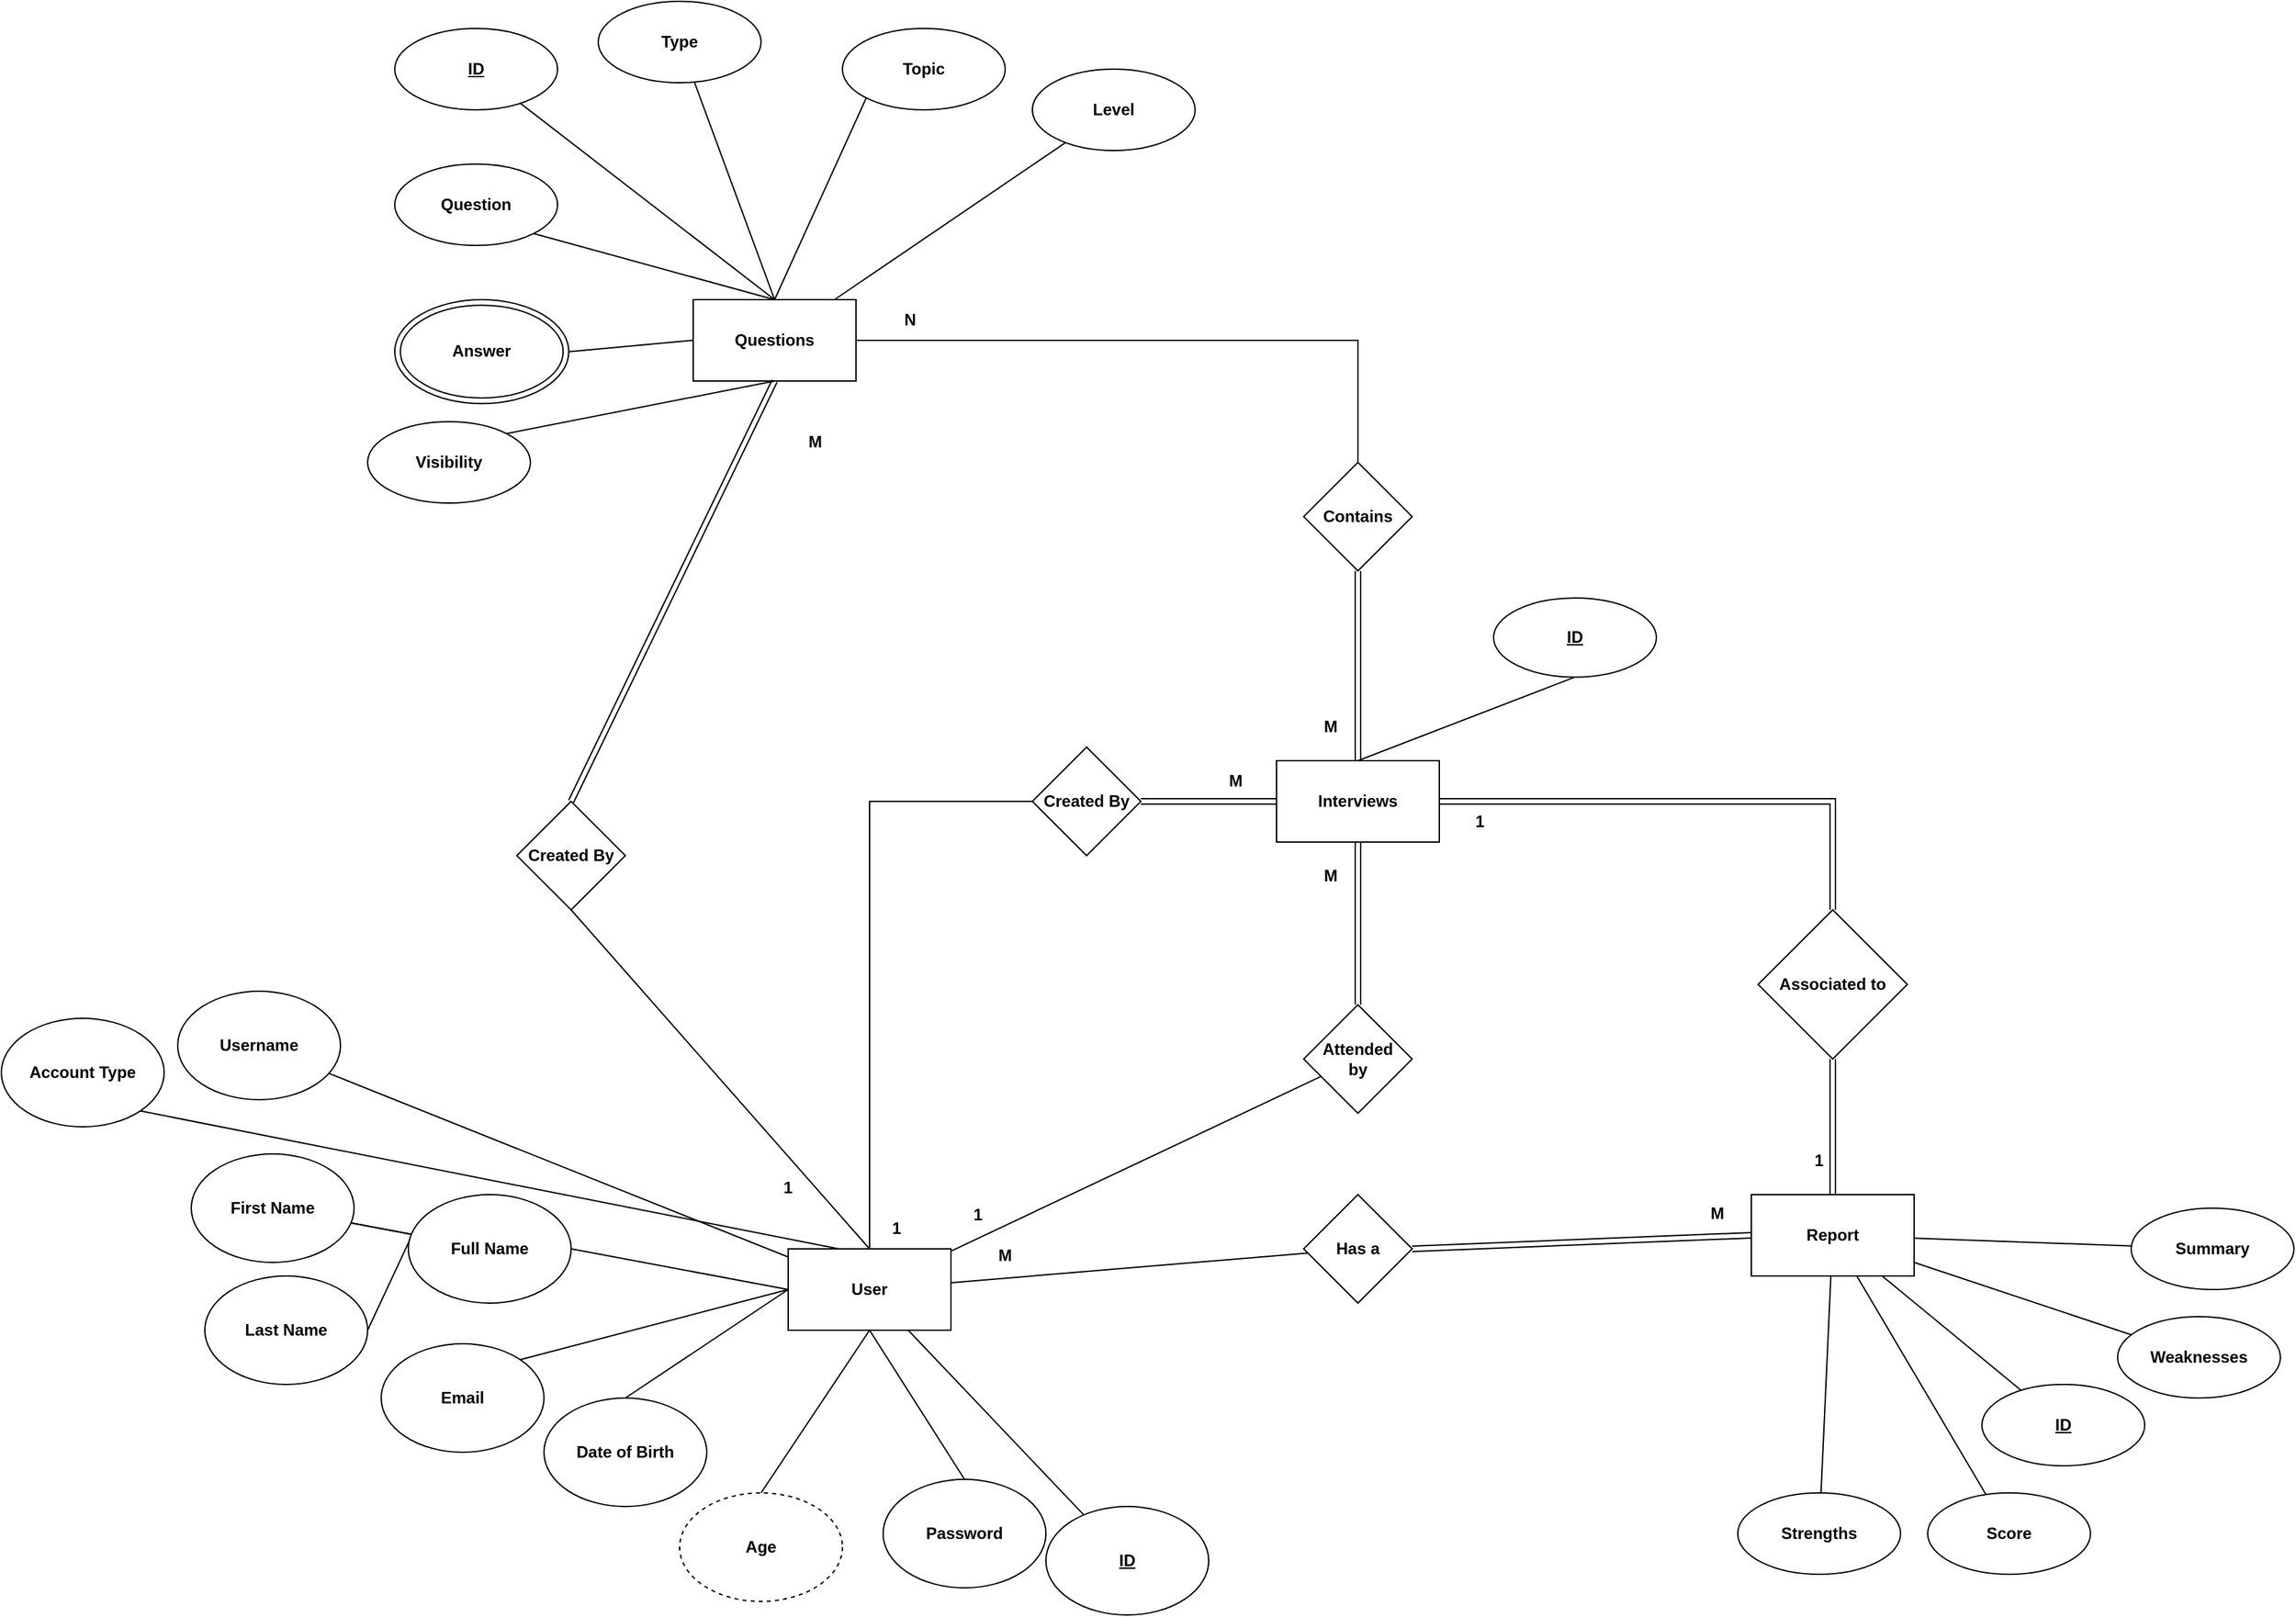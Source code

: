 <mxfile version="20.6.0" type="device"><diagram id="gMeY4CiZzxiTSthGEyME" name="Page-1"><mxGraphModel dx="1371" dy="1444" grid="1" gridSize="10" guides="1" tooltips="1" connect="1" arrows="1" fold="1" page="0" pageScale="1" pageWidth="1100" pageHeight="850" math="0" shadow="0"><root><mxCell id="0"/><mxCell id="1" parent="0"/><mxCell id="HzVAY1CZKWsbAnJS4__g-11" style="edgeStyle=none;rounded=0;orthogonalLoop=1;jettySize=auto;html=1;exitX=0;exitY=0.5;exitDx=0;exitDy=0;entryX=1;entryY=0.5;entryDx=0;entryDy=0;endArrow=none;endFill=0;" parent="1" source="HzVAY1CZKWsbAnJS4__g-1" target="HzVAY1CZKWsbAnJS4__g-2" edge="1"><mxGeometry relative="1" as="geometry"/></mxCell><mxCell id="HzVAY1CZKWsbAnJS4__g-12" style="edgeStyle=none;rounded=0;orthogonalLoop=1;jettySize=auto;html=1;exitX=0;exitY=0.5;exitDx=0;exitDy=0;entryX=1;entryY=0;entryDx=0;entryDy=0;endArrow=none;endFill=0;" parent="1" source="HzVAY1CZKWsbAnJS4__g-1" target="HzVAY1CZKWsbAnJS4__g-4" edge="1"><mxGeometry relative="1" as="geometry"/></mxCell><mxCell id="HzVAY1CZKWsbAnJS4__g-13" style="edgeStyle=none;rounded=0;orthogonalLoop=1;jettySize=auto;html=1;exitX=0;exitY=0.5;exitDx=0;exitDy=0;entryX=0.5;entryY=0;entryDx=0;entryDy=0;endArrow=none;endFill=0;" parent="1" source="HzVAY1CZKWsbAnJS4__g-1" target="HzVAY1CZKWsbAnJS4__g-6" edge="1"><mxGeometry relative="1" as="geometry"/></mxCell><mxCell id="HzVAY1CZKWsbAnJS4__g-14" style="edgeStyle=none;rounded=0;orthogonalLoop=1;jettySize=auto;html=1;exitX=0.5;exitY=1;exitDx=0;exitDy=0;entryX=0.5;entryY=0;entryDx=0;entryDy=0;endArrow=none;endFill=0;" parent="1" source="HzVAY1CZKWsbAnJS4__g-1" target="HzVAY1CZKWsbAnJS4__g-7" edge="1"><mxGeometry relative="1" as="geometry"/></mxCell><mxCell id="HzVAY1CZKWsbAnJS4__g-15" style="edgeStyle=none;rounded=0;orthogonalLoop=1;jettySize=auto;html=1;exitX=0.5;exitY=1;exitDx=0;exitDy=0;entryX=0.5;entryY=0;entryDx=0;entryDy=0;endArrow=none;endFill=0;" parent="1" source="HzVAY1CZKWsbAnJS4__g-1" target="HzVAY1CZKWsbAnJS4__g-5" edge="1"><mxGeometry relative="1" as="geometry"/></mxCell><mxCell id="HzVAY1CZKWsbAnJS4__g-17" style="edgeStyle=none;rounded=0;orthogonalLoop=1;jettySize=auto;html=1;exitX=0.353;exitY=0.017;exitDx=0;exitDy=0;entryX=1;entryY=1;entryDx=0;entryDy=0;endArrow=none;endFill=0;exitPerimeter=0;" parent="1" source="HzVAY1CZKWsbAnJS4__g-1" target="HzVAY1CZKWsbAnJS4__g-16" edge="1"><mxGeometry relative="1" as="geometry"/></mxCell><mxCell id="HzVAY1CZKWsbAnJS4__g-20" value="" style="edgeStyle=none;rounded=0;orthogonalLoop=1;jettySize=auto;html=1;endArrow=none;endFill=0;" parent="1" source="HzVAY1CZKWsbAnJS4__g-1" target="HzVAY1CZKWsbAnJS4__g-18" edge="1"><mxGeometry relative="1" as="geometry"/></mxCell><mxCell id="HzVAY1CZKWsbAnJS4__g-34" value="" style="edgeStyle=none;rounded=0;orthogonalLoop=1;jettySize=auto;html=1;endArrow=none;endFill=0;" parent="1" source="HzVAY1CZKWsbAnJS4__g-1" target="HzVAY1CZKWsbAnJS4__g-33" edge="1"><mxGeometry relative="1" as="geometry"/></mxCell><mxCell id="2QGJPH2X2eXKXfC0UT2v-19" style="edgeStyle=none;rounded=0;orthogonalLoop=1;jettySize=auto;html=1;exitX=0.5;exitY=0;exitDx=0;exitDy=0;entryX=0;entryY=0.5;entryDx=0;entryDy=0;endArrow=none;endFill=0;" parent="1" source="HzVAY1CZKWsbAnJS4__g-1" target="2QGJPH2X2eXKXfC0UT2v-16" edge="1"><mxGeometry relative="1" as="geometry"><Array as="points"><mxPoint x="430" y="-140"/></Array></mxGeometry></mxCell><mxCell id="2QGJPH2X2eXKXfC0UT2v-56" value="" style="edgeStyle=none;rounded=0;orthogonalLoop=1;jettySize=auto;html=1;endArrow=none;endFill=0;" parent="1" source="HzVAY1CZKWsbAnJS4__g-1" target="2QGJPH2X2eXKXfC0UT2v-55" edge="1"><mxGeometry relative="1" as="geometry"/></mxCell><mxCell id="hUSrb9NRgbdeAinimwuL-2" value="" style="rounded=0;orthogonalLoop=1;jettySize=auto;html=1;endArrow=none;endFill=0;" edge="1" parent="1" source="HzVAY1CZKWsbAnJS4__g-1" target="hUSrb9NRgbdeAinimwuL-1"><mxGeometry relative="1" as="geometry"/></mxCell><mxCell id="HzVAY1CZKWsbAnJS4__g-1" value="&lt;b&gt;User&lt;/b&gt;" style="rounded=0;whiteSpace=wrap;html=1;" parent="1" vertex="1"><mxGeometry x="370" y="190" width="120" height="60" as="geometry"/></mxCell><mxCell id="HzVAY1CZKWsbAnJS4__g-24" value="" style="edgeStyle=none;rounded=0;orthogonalLoop=1;jettySize=auto;html=1;endArrow=none;endFill=0;" parent="1" source="HzVAY1CZKWsbAnJS4__g-2" target="HzVAY1CZKWsbAnJS4__g-22" edge="1"><mxGeometry relative="1" as="geometry"/></mxCell><mxCell id="HzVAY1CZKWsbAnJS4__g-25" value="" style="edgeStyle=none;rounded=0;orthogonalLoop=1;jettySize=auto;html=1;endArrow=none;endFill=0;" parent="1" source="HzVAY1CZKWsbAnJS4__g-2" target="HzVAY1CZKWsbAnJS4__g-22" edge="1"><mxGeometry relative="1" as="geometry"/></mxCell><mxCell id="HzVAY1CZKWsbAnJS4__g-27" style="edgeStyle=none;rounded=0;orthogonalLoop=1;jettySize=auto;html=1;exitX=0.021;exitY=0.379;exitDx=0;exitDy=0;entryX=1;entryY=0.5;entryDx=0;entryDy=0;endArrow=none;endFill=0;exitPerimeter=0;" parent="1" source="HzVAY1CZKWsbAnJS4__g-2" target="HzVAY1CZKWsbAnJS4__g-23" edge="1"><mxGeometry relative="1" as="geometry"/></mxCell><mxCell id="HzVAY1CZKWsbAnJS4__g-2" value="&lt;b&gt;Full Name&lt;br&gt;&lt;/b&gt;" style="ellipse;whiteSpace=wrap;html=1;strokeColor=default;" parent="1" vertex="1"><mxGeometry x="90" y="150" width="120" height="80" as="geometry"/></mxCell><mxCell id="HzVAY1CZKWsbAnJS4__g-4" value="&lt;b&gt;Email&lt;br&gt;&lt;/b&gt;" style="ellipse;whiteSpace=wrap;html=1;" parent="1" vertex="1"><mxGeometry x="70" y="260" width="120" height="80" as="geometry"/></mxCell><mxCell id="HzVAY1CZKWsbAnJS4__g-5" value="&lt;b&gt;Password&lt;br&gt;&lt;/b&gt;" style="ellipse;whiteSpace=wrap;html=1;" parent="1" vertex="1"><mxGeometry x="440" y="360" width="120" height="80" as="geometry"/></mxCell><mxCell id="HzVAY1CZKWsbAnJS4__g-6" value="&lt;b&gt;Date of Birth&lt;br&gt;&lt;/b&gt;" style="ellipse;whiteSpace=wrap;html=1;" parent="1" vertex="1"><mxGeometry x="190" y="300" width="120" height="80" as="geometry"/></mxCell><mxCell id="HzVAY1CZKWsbAnJS4__g-7" value="&lt;b&gt;Age&lt;br&gt;&lt;/b&gt;" style="ellipse;whiteSpace=wrap;html=1;dashed=1;" parent="1" vertex="1"><mxGeometry x="290" y="370" width="120" height="80" as="geometry"/></mxCell><mxCell id="HzVAY1CZKWsbAnJS4__g-16" value="&lt;b&gt;Account Type&lt;br&gt;&lt;/b&gt;" style="ellipse;whiteSpace=wrap;html=1;" parent="1" vertex="1"><mxGeometry x="-210" y="20" width="120" height="80" as="geometry"/></mxCell><mxCell id="HzVAY1CZKWsbAnJS4__g-18" value="&lt;b&gt;Username&lt;br&gt;&lt;/b&gt;" style="ellipse;whiteSpace=wrap;html=1;" parent="1" vertex="1"><mxGeometry x="-80" width="120" height="80" as="geometry"/></mxCell><mxCell id="HzVAY1CZKWsbAnJS4__g-22" value="&lt;b&gt;First Name&lt;/b&gt;" style="ellipse;whiteSpace=wrap;html=1;strokeColor=default;" parent="1" vertex="1"><mxGeometry x="-70" y="120" width="120" height="80" as="geometry"/></mxCell><mxCell id="HzVAY1CZKWsbAnJS4__g-23" value="&lt;b&gt;Last Name&lt;/b&gt;" style="ellipse;whiteSpace=wrap;html=1;strokeColor=default;" parent="1" vertex="1"><mxGeometry x="-60" y="210" width="120" height="80" as="geometry"/></mxCell><mxCell id="HzVAY1CZKWsbAnJS4__g-29" style="edgeStyle=none;rounded=0;orthogonalLoop=1;jettySize=auto;html=1;entryX=1;entryY=1;entryDx=0;entryDy=0;endArrow=none;endFill=0;exitX=0.5;exitY=0;exitDx=0;exitDy=0;" parent="1" source="HzVAY1CZKWsbAnJS4__g-31" target="HzVAY1CZKWsbAnJS4__g-35" edge="1"><mxGeometry relative="1" as="geometry"><mxPoint x="172.426" y="-531.716" as="targetPoint"/><mxPoint x="380" y="-550" as="sourcePoint"/></mxGeometry></mxCell><mxCell id="HzVAY1CZKWsbAnJS4__g-30" value="" style="edgeStyle=none;rounded=0;orthogonalLoop=1;jettySize=auto;html=1;endArrow=none;endFill=0;exitX=0.5;exitY=0;exitDx=0;exitDy=0;" parent="1" source="HzVAY1CZKWsbAnJS4__g-31" target="HzVAY1CZKWsbAnJS4__g-32" edge="1"><mxGeometry relative="1" as="geometry"/></mxCell><mxCell id="HzVAY1CZKWsbAnJS4__g-41" style="edgeStyle=none;rounded=0;orthogonalLoop=1;jettySize=auto;html=1;exitX=0;exitY=0.5;exitDx=0;exitDy=0;entryX=1;entryY=0.5;entryDx=0;entryDy=0;endArrow=none;endFill=0;" parent="1" source="HzVAY1CZKWsbAnJS4__g-31" target="HzVAY1CZKWsbAnJS4__g-40" edge="1"><mxGeometry relative="1" as="geometry"/></mxCell><mxCell id="HzVAY1CZKWsbAnJS4__g-48" style="edgeStyle=none;rounded=0;orthogonalLoop=1;jettySize=auto;html=1;exitX=0.5;exitY=1;exitDx=0;exitDy=0;entryX=1;entryY=0;entryDx=0;entryDy=0;endArrow=none;endFill=0;" parent="1" source="HzVAY1CZKWsbAnJS4__g-31" target="HzVAY1CZKWsbAnJS4__g-47" edge="1"><mxGeometry relative="1" as="geometry"/></mxCell><mxCell id="HzVAY1CZKWsbAnJS4__g-51" style="edgeStyle=none;rounded=0;orthogonalLoop=1;jettySize=auto;html=1;exitX=0.5;exitY=0;exitDx=0;exitDy=0;entryX=0;entryY=1;entryDx=0;entryDy=0;endArrow=none;endFill=0;" parent="1" source="HzVAY1CZKWsbAnJS4__g-31" target="HzVAY1CZKWsbAnJS4__g-50" edge="1"><mxGeometry relative="1" as="geometry"/></mxCell><mxCell id="2QGJPH2X2eXKXfC0UT2v-11" value="" style="edgeStyle=none;rounded=0;orthogonalLoop=1;jettySize=auto;html=1;endArrow=none;endFill=0;" parent="1" source="HzVAY1CZKWsbAnJS4__g-31" target="2QGJPH2X2eXKXfC0UT2v-10" edge="1"><mxGeometry relative="1" as="geometry"/></mxCell><mxCell id="2QGJPH2X2eXKXfC0UT2v-22" style="edgeStyle=none;rounded=0;orthogonalLoop=1;jettySize=auto;html=1;exitX=1;exitY=0.5;exitDx=0;exitDy=0;entryX=0.5;entryY=0;entryDx=0;entryDy=0;endArrow=none;endFill=0;" parent="1" source="HzVAY1CZKWsbAnJS4__g-31" target="2QGJPH2X2eXKXfC0UT2v-20" edge="1"><mxGeometry relative="1" as="geometry"><Array as="points"><mxPoint x="790" y="-480"/></Array></mxGeometry></mxCell><mxCell id="2QGJPH2X2eXKXfC0UT2v-36" value="" style="edgeStyle=none;rounded=0;orthogonalLoop=1;jettySize=auto;html=1;endArrow=none;endFill=0;exitX=0.5;exitY=0;exitDx=0;exitDy=0;" parent="1" source="HzVAY1CZKWsbAnJS4__g-31" target="2QGJPH2X2eXKXfC0UT2v-35" edge="1"><mxGeometry relative="1" as="geometry"/></mxCell><mxCell id="HzVAY1CZKWsbAnJS4__g-31" value="&lt;b&gt;Questions&lt;/b&gt;" style="rounded=0;whiteSpace=wrap;html=1;" parent="1" vertex="1"><mxGeometry x="300" y="-510" width="120" height="60" as="geometry"/></mxCell><mxCell id="HzVAY1CZKWsbAnJS4__g-32" value="&lt;b&gt;&lt;u&gt;ID&lt;/u&gt;&lt;br&gt;&lt;/b&gt;" style="ellipse;whiteSpace=wrap;html=1;" parent="1" vertex="1"><mxGeometry x="80" y="-710" width="120" height="60" as="geometry"/></mxCell><mxCell id="HzVAY1CZKWsbAnJS4__g-33" value="&lt;b&gt;&lt;u&gt;ID&lt;/u&gt;&lt;br&gt;&lt;/b&gt;" style="ellipse;whiteSpace=wrap;html=1;" parent="1" vertex="1"><mxGeometry x="560" y="380" width="120" height="80" as="geometry"/></mxCell><mxCell id="HzVAY1CZKWsbAnJS4__g-35" value="&lt;b&gt;Question&lt;br&gt;&lt;/b&gt;" style="ellipse;whiteSpace=wrap;html=1;" parent="1" vertex="1"><mxGeometry x="80" y="-610" width="120" height="60" as="geometry"/></mxCell><mxCell id="2QGJPH2X2eXKXfC0UT2v-13" style="edgeStyle=none;rounded=0;orthogonalLoop=1;jettySize=auto;html=1;exitX=0.5;exitY=0;exitDx=0;exitDy=0;entryX=0.5;entryY=1;entryDx=0;entryDy=0;endArrow=none;endFill=0;" parent="1" source="HzVAY1CZKWsbAnJS4__g-42" target="HzVAY1CZKWsbAnJS4__g-43" edge="1"><mxGeometry relative="1" as="geometry"/></mxCell><mxCell id="2QGJPH2X2eXKXfC0UT2v-17" value="" style="edgeStyle=none;rounded=0;orthogonalLoop=1;jettySize=auto;html=1;endArrow=none;endFill=0;shape=link;" parent="1" source="HzVAY1CZKWsbAnJS4__g-42" target="2QGJPH2X2eXKXfC0UT2v-16" edge="1"><mxGeometry relative="1" as="geometry"/></mxCell><mxCell id="2QGJPH2X2eXKXfC0UT2v-21" value="" style="edgeStyle=none;rounded=0;orthogonalLoop=1;jettySize=auto;html=1;endArrow=none;endFill=0;shape=link;" parent="1" source="HzVAY1CZKWsbAnJS4__g-42" target="2QGJPH2X2eXKXfC0UT2v-20" edge="1"><mxGeometry relative="1" as="geometry"/></mxCell><mxCell id="HzVAY1CZKWsbAnJS4__g-42" value="&lt;b&gt;Interviews&lt;/b&gt;" style="rounded=0;whiteSpace=wrap;html=1;strokeColor=default;" parent="1" vertex="1"><mxGeometry x="730" y="-170" width="120" height="60" as="geometry"/></mxCell><mxCell id="HzVAY1CZKWsbAnJS4__g-43" value="&lt;b&gt;&lt;u&gt;ID&lt;/u&gt;&lt;br&gt;&lt;/b&gt;" style="ellipse;whiteSpace=wrap;html=1;" parent="1" vertex="1"><mxGeometry x="890" y="-290" width="120" height="58.33" as="geometry"/></mxCell><mxCell id="HzVAY1CZKWsbAnJS4__g-47" value="&lt;b&gt;Visibility&lt;br&gt;&lt;/b&gt;" style="ellipse;whiteSpace=wrap;html=1;" parent="1" vertex="1"><mxGeometry x="60" y="-420" width="120" height="60" as="geometry"/></mxCell><mxCell id="HzVAY1CZKWsbAnJS4__g-50" value="&lt;b&gt;Topic&lt;br&gt;&lt;/b&gt;" style="ellipse;whiteSpace=wrap;html=1;" parent="1" vertex="1"><mxGeometry x="410" y="-710" width="120" height="60" as="geometry"/></mxCell><mxCell id="2QGJPH2X2eXKXfC0UT2v-10" value="&lt;b&gt;Level&lt;/b&gt;" style="ellipse;whiteSpace=wrap;html=1;rounded=0;" parent="1" vertex="1"><mxGeometry x="550" y="-680.0" width="120" height="60" as="geometry"/></mxCell><mxCell id="2QGJPH2X2eXKXfC0UT2v-16" value="&lt;b&gt;Created By&lt;/b&gt;" style="rhombus;whiteSpace=wrap;html=1;rounded=0;" parent="1" vertex="1"><mxGeometry x="550" y="-180" width="80" height="80" as="geometry"/></mxCell><mxCell id="2QGJPH2X2eXKXfC0UT2v-20" value="&lt;b&gt;Contains&lt;/b&gt;" style="rhombus;whiteSpace=wrap;html=1;rounded=0;" parent="1" vertex="1"><mxGeometry x="750" y="-390" width="80" height="80" as="geometry"/></mxCell><mxCell id="2QGJPH2X2eXKXfC0UT2v-23" value="&lt;b&gt;N&lt;/b&gt;" style="text;html=1;strokeColor=none;fillColor=none;align=center;verticalAlign=middle;whiteSpace=wrap;rounded=0;" parent="1" vertex="1"><mxGeometry x="430" y="-510" width="60" height="30" as="geometry"/></mxCell><mxCell id="2QGJPH2X2eXKXfC0UT2v-24" value="&lt;b&gt;M&lt;/b&gt;" style="text;html=1;strokeColor=none;fillColor=none;align=center;verticalAlign=middle;whiteSpace=wrap;rounded=0;" parent="1" vertex="1"><mxGeometry x="740" y="-210" width="60" height="30" as="geometry"/></mxCell><mxCell id="2QGJPH2X2eXKXfC0UT2v-25" value="&lt;b&gt;1&lt;/b&gt;" style="text;html=1;strokeColor=none;fillColor=none;align=center;verticalAlign=middle;whiteSpace=wrap;rounded=0;" parent="1" vertex="1"><mxGeometry x="420" y="160" width="60" height="30" as="geometry"/></mxCell><mxCell id="2QGJPH2X2eXKXfC0UT2v-28" value="&lt;b&gt;M&lt;/b&gt;" style="text;html=1;strokeColor=none;fillColor=none;align=center;verticalAlign=middle;whiteSpace=wrap;rounded=0;" parent="1" vertex="1"><mxGeometry x="670" y="-170" width="60" height="30" as="geometry"/></mxCell><mxCell id="2QGJPH2X2eXKXfC0UT2v-30" style="edgeStyle=none;rounded=0;orthogonalLoop=1;jettySize=auto;html=1;exitX=0.5;exitY=0;exitDx=0;exitDy=0;entryX=0.5;entryY=1;entryDx=0;entryDy=0;endArrow=none;endFill=0;shape=link;" parent="1" source="2QGJPH2X2eXKXfC0UT2v-29" target="HzVAY1CZKWsbAnJS4__g-31" edge="1"><mxGeometry relative="1" as="geometry"/></mxCell><mxCell id="2QGJPH2X2eXKXfC0UT2v-31" style="edgeStyle=none;rounded=0;orthogonalLoop=1;jettySize=auto;html=1;exitX=0.5;exitY=1;exitDx=0;exitDy=0;entryX=0.5;entryY=0;entryDx=0;entryDy=0;endArrow=none;endFill=0;" parent="1" source="2QGJPH2X2eXKXfC0UT2v-29" target="HzVAY1CZKWsbAnJS4__g-1" edge="1"><mxGeometry relative="1" as="geometry"/></mxCell><mxCell id="2QGJPH2X2eXKXfC0UT2v-29" value="&lt;b&gt;Created By&lt;/b&gt;" style="rhombus;whiteSpace=wrap;html=1;" parent="1" vertex="1"><mxGeometry x="170" y="-140.0" width="80" height="80" as="geometry"/></mxCell><mxCell id="2QGJPH2X2eXKXfC0UT2v-32" style="edgeStyle=none;rounded=0;orthogonalLoop=1;jettySize=auto;html=1;exitX=0.5;exitY=1;exitDx=0;exitDy=0;endArrow=none;endFill=0;" parent="1" source="HzVAY1CZKWsbAnJS4__g-18" target="HzVAY1CZKWsbAnJS4__g-18" edge="1"><mxGeometry relative="1" as="geometry"/></mxCell><mxCell id="2QGJPH2X2eXKXfC0UT2v-33" value="&lt;b&gt;M&lt;/b&gt;" style="text;html=1;strokeColor=none;fillColor=none;align=center;verticalAlign=middle;whiteSpace=wrap;rounded=0;" parent="1" vertex="1"><mxGeometry x="360" y="-420" width="60" height="30" as="geometry"/></mxCell><mxCell id="2QGJPH2X2eXKXfC0UT2v-34" value="&lt;b&gt;1&lt;/b&gt;" style="text;html=1;strokeColor=none;fillColor=none;align=center;verticalAlign=middle;whiteSpace=wrap;rounded=0;" parent="1" vertex="1"><mxGeometry x="340" y="130" width="60" height="30" as="geometry"/></mxCell><mxCell id="2QGJPH2X2eXKXfC0UT2v-35" value="&lt;b&gt;Type&lt;/b&gt;" style="ellipse;whiteSpace=wrap;html=1;rounded=0;" parent="1" vertex="1"><mxGeometry x="230" y="-730" width="120" height="60" as="geometry"/></mxCell><mxCell id="2QGJPH2X2eXKXfC0UT2v-37" value="" style="group" parent="1" vertex="1" connectable="0"><mxGeometry x="80" y="-510" width="128.27" height="76.67" as="geometry"/></mxCell><mxCell id="HzVAY1CZKWsbAnJS4__g-40" value="" style="ellipse;whiteSpace=wrap;html=1;strokeColor=default;" parent="2QGJPH2X2eXKXfC0UT2v-37" vertex="1"><mxGeometry width="128.27" height="76.67" as="geometry"/></mxCell><mxCell id="HzVAY1CZKWsbAnJS4__g-36" value="&lt;b&gt;Answer&lt;br&gt;&lt;/b&gt;" style="ellipse;whiteSpace=wrap;html=1;" parent="2QGJPH2X2eXKXfC0UT2v-37" vertex="1"><mxGeometry x="4.13" y="4.16" width="120" height="68.33" as="geometry"/></mxCell><mxCell id="2QGJPH2X2eXKXfC0UT2v-40" value="" style="edgeStyle=none;rounded=0;orthogonalLoop=1;jettySize=auto;html=1;endArrow=none;endFill=0;" parent="1" source="2QGJPH2X2eXKXfC0UT2v-38" target="2QGJPH2X2eXKXfC0UT2v-39" edge="1"><mxGeometry relative="1" as="geometry"/></mxCell><mxCell id="2QGJPH2X2eXKXfC0UT2v-42" value="" style="edgeStyle=none;rounded=0;orthogonalLoop=1;jettySize=auto;html=1;endArrow=none;endFill=0;" parent="1" source="2QGJPH2X2eXKXfC0UT2v-38" target="2QGJPH2X2eXKXfC0UT2v-41" edge="1"><mxGeometry relative="1" as="geometry"/></mxCell><mxCell id="2QGJPH2X2eXKXfC0UT2v-44" value="" style="edgeStyle=none;rounded=0;orthogonalLoop=1;jettySize=auto;html=1;endArrow=none;endFill=0;" parent="1" source="2QGJPH2X2eXKXfC0UT2v-38" target="2QGJPH2X2eXKXfC0UT2v-43" edge="1"><mxGeometry relative="1" as="geometry"/></mxCell><mxCell id="2QGJPH2X2eXKXfC0UT2v-46" value="" style="edgeStyle=none;rounded=0;orthogonalLoop=1;jettySize=auto;html=1;endArrow=none;endFill=0;" parent="1" source="2QGJPH2X2eXKXfC0UT2v-38" target="2QGJPH2X2eXKXfC0UT2v-45" edge="1"><mxGeometry relative="1" as="geometry"/></mxCell><mxCell id="2QGJPH2X2eXKXfC0UT2v-48" value="" style="edgeStyle=none;rounded=0;orthogonalLoop=1;jettySize=auto;html=1;endArrow=none;endFill=0;" parent="1" source="2QGJPH2X2eXKXfC0UT2v-38" target="2QGJPH2X2eXKXfC0UT2v-47" edge="1"><mxGeometry relative="1" as="geometry"/></mxCell><mxCell id="2QGJPH2X2eXKXfC0UT2v-50" value="" style="edgeStyle=none;rounded=0;orthogonalLoop=1;jettySize=auto;html=1;endArrow=none;endFill=0;shape=link;" parent="1" source="2QGJPH2X2eXKXfC0UT2v-38" target="2QGJPH2X2eXKXfC0UT2v-49" edge="1"><mxGeometry relative="1" as="geometry"/></mxCell><mxCell id="2QGJPH2X2eXKXfC0UT2v-38" value="&lt;b&gt;Report&lt;/b&gt;" style="rounded=0;whiteSpace=wrap;html=1;" parent="1" vertex="1"><mxGeometry x="1080" y="150" width="120" height="60" as="geometry"/></mxCell><mxCell id="2QGJPH2X2eXKXfC0UT2v-39" value="&lt;b&gt;&lt;u&gt;ID&lt;/u&gt;&lt;/b&gt;" style="ellipse;whiteSpace=wrap;html=1;rounded=0;" parent="1" vertex="1"><mxGeometry x="1250" y="290" width="120" height="60" as="geometry"/></mxCell><mxCell id="2QGJPH2X2eXKXfC0UT2v-41" value="&lt;b&gt;Score&lt;/b&gt;" style="ellipse;whiteSpace=wrap;html=1;rounded=0;" parent="1" vertex="1"><mxGeometry x="1210" y="370" width="120" height="60" as="geometry"/></mxCell><mxCell id="2QGJPH2X2eXKXfC0UT2v-43" value="&lt;b&gt;Summary&lt;/b&gt;" style="ellipse;whiteSpace=wrap;html=1;rounded=0;" parent="1" vertex="1"><mxGeometry x="1360" y="160" width="120" height="60" as="geometry"/></mxCell><mxCell id="2QGJPH2X2eXKXfC0UT2v-45" value="&lt;b&gt;Weaknesses&lt;/b&gt;" style="ellipse;whiteSpace=wrap;html=1;rounded=0;" parent="1" vertex="1"><mxGeometry x="1350" y="240" width="120" height="60" as="geometry"/></mxCell><mxCell id="2QGJPH2X2eXKXfC0UT2v-47" value="Strengths" style="ellipse;whiteSpace=wrap;html=1;rounded=0;fontStyle=1" parent="1" vertex="1"><mxGeometry x="1070" y="370" width="120" height="60" as="geometry"/></mxCell><mxCell id="2QGJPH2X2eXKXfC0UT2v-53" style="edgeStyle=none;rounded=0;orthogonalLoop=1;jettySize=auto;html=1;exitX=0.5;exitY=0;exitDx=0;exitDy=0;entryX=1;entryY=0.5;entryDx=0;entryDy=0;endArrow=none;endFill=0;shape=link;" parent="1" source="2QGJPH2X2eXKXfC0UT2v-49" target="HzVAY1CZKWsbAnJS4__g-42" edge="1"><mxGeometry relative="1" as="geometry"><Array as="points"><mxPoint x="1140" y="-140"/></Array></mxGeometry></mxCell><mxCell id="2QGJPH2X2eXKXfC0UT2v-49" value="&lt;b&gt;Associated to&lt;/b&gt;" style="rhombus;whiteSpace=wrap;html=1;rounded=0;" parent="1" vertex="1"><mxGeometry x="1085" y="-60" width="110" height="110" as="geometry"/></mxCell><mxCell id="2QGJPH2X2eXKXfC0UT2v-59" style="edgeStyle=none;rounded=0;orthogonalLoop=1;jettySize=auto;html=1;exitX=0.5;exitY=0;exitDx=0;exitDy=0;entryX=0.5;entryY=1;entryDx=0;entryDy=0;endArrow=none;endFill=0;shape=link;" parent="1" source="2QGJPH2X2eXKXfC0UT2v-55" target="HzVAY1CZKWsbAnJS4__g-42" edge="1"><mxGeometry relative="1" as="geometry"/></mxCell><mxCell id="2QGJPH2X2eXKXfC0UT2v-55" value="&lt;b&gt;Attended&lt;br&gt;by&lt;br&gt;&lt;/b&gt;" style="rhombus;whiteSpace=wrap;html=1;rounded=0;" parent="1" vertex="1"><mxGeometry x="750" y="10" width="80" height="80" as="geometry"/></mxCell><mxCell id="2QGJPH2X2eXKXfC0UT2v-60" value="&lt;b&gt;M&lt;/b&gt;" style="text;html=1;strokeColor=none;fillColor=none;align=center;verticalAlign=middle;whiteSpace=wrap;rounded=0;" parent="1" vertex="1"><mxGeometry x="740" y="-100" width="60" height="30" as="geometry"/></mxCell><mxCell id="2QGJPH2X2eXKXfC0UT2v-61" value="&lt;b&gt;1&lt;/b&gt;" style="text;html=1;strokeColor=none;fillColor=none;align=center;verticalAlign=middle;whiteSpace=wrap;rounded=0;" parent="1" vertex="1"><mxGeometry x="480" y="150" width="60" height="30" as="geometry"/></mxCell><mxCell id="2QGJPH2X2eXKXfC0UT2v-62" value="&lt;b&gt;1&lt;/b&gt;" style="text;html=1;strokeColor=none;fillColor=none;align=center;verticalAlign=middle;whiteSpace=wrap;rounded=0;" parent="1" vertex="1"><mxGeometry x="1100" y="110" width="60" height="30" as="geometry"/></mxCell><mxCell id="2QGJPH2X2eXKXfC0UT2v-63" value="&lt;b&gt;1&lt;/b&gt;" style="text;html=1;strokeColor=none;fillColor=none;align=center;verticalAlign=middle;whiteSpace=wrap;rounded=0;" parent="1" vertex="1"><mxGeometry x="850" y="-140" width="60" height="30" as="geometry"/></mxCell><mxCell id="hUSrb9NRgbdeAinimwuL-3" style="rounded=0;orthogonalLoop=1;jettySize=auto;html=1;exitX=1;exitY=0.5;exitDx=0;exitDy=0;entryX=0;entryY=0.5;entryDx=0;entryDy=0;endArrow=none;endFill=0;shape=link;" edge="1" parent="1" source="hUSrb9NRgbdeAinimwuL-1" target="2QGJPH2X2eXKXfC0UT2v-38"><mxGeometry relative="1" as="geometry"/></mxCell><mxCell id="hUSrb9NRgbdeAinimwuL-1" value="&lt;b&gt;Has a&lt;/b&gt;" style="rhombus;whiteSpace=wrap;html=1;rounded=0;" vertex="1" parent="1"><mxGeometry x="750" y="150" width="80" height="80" as="geometry"/></mxCell><mxCell id="hUSrb9NRgbdeAinimwuL-4" value="&lt;b&gt;M&lt;/b&gt;" style="text;html=1;strokeColor=none;fillColor=none;align=center;verticalAlign=middle;whiteSpace=wrap;rounded=0;" vertex="1" parent="1"><mxGeometry x="1025" y="149" width="60" height="30" as="geometry"/></mxCell><mxCell id="hUSrb9NRgbdeAinimwuL-5" value="&lt;b&gt;M&lt;/b&gt;" style="text;html=1;strokeColor=none;fillColor=none;align=center;verticalAlign=middle;whiteSpace=wrap;rounded=0;" vertex="1" parent="1"><mxGeometry x="500" y="180" width="60" height="30" as="geometry"/></mxCell></root></mxGraphModel></diagram></mxfile>